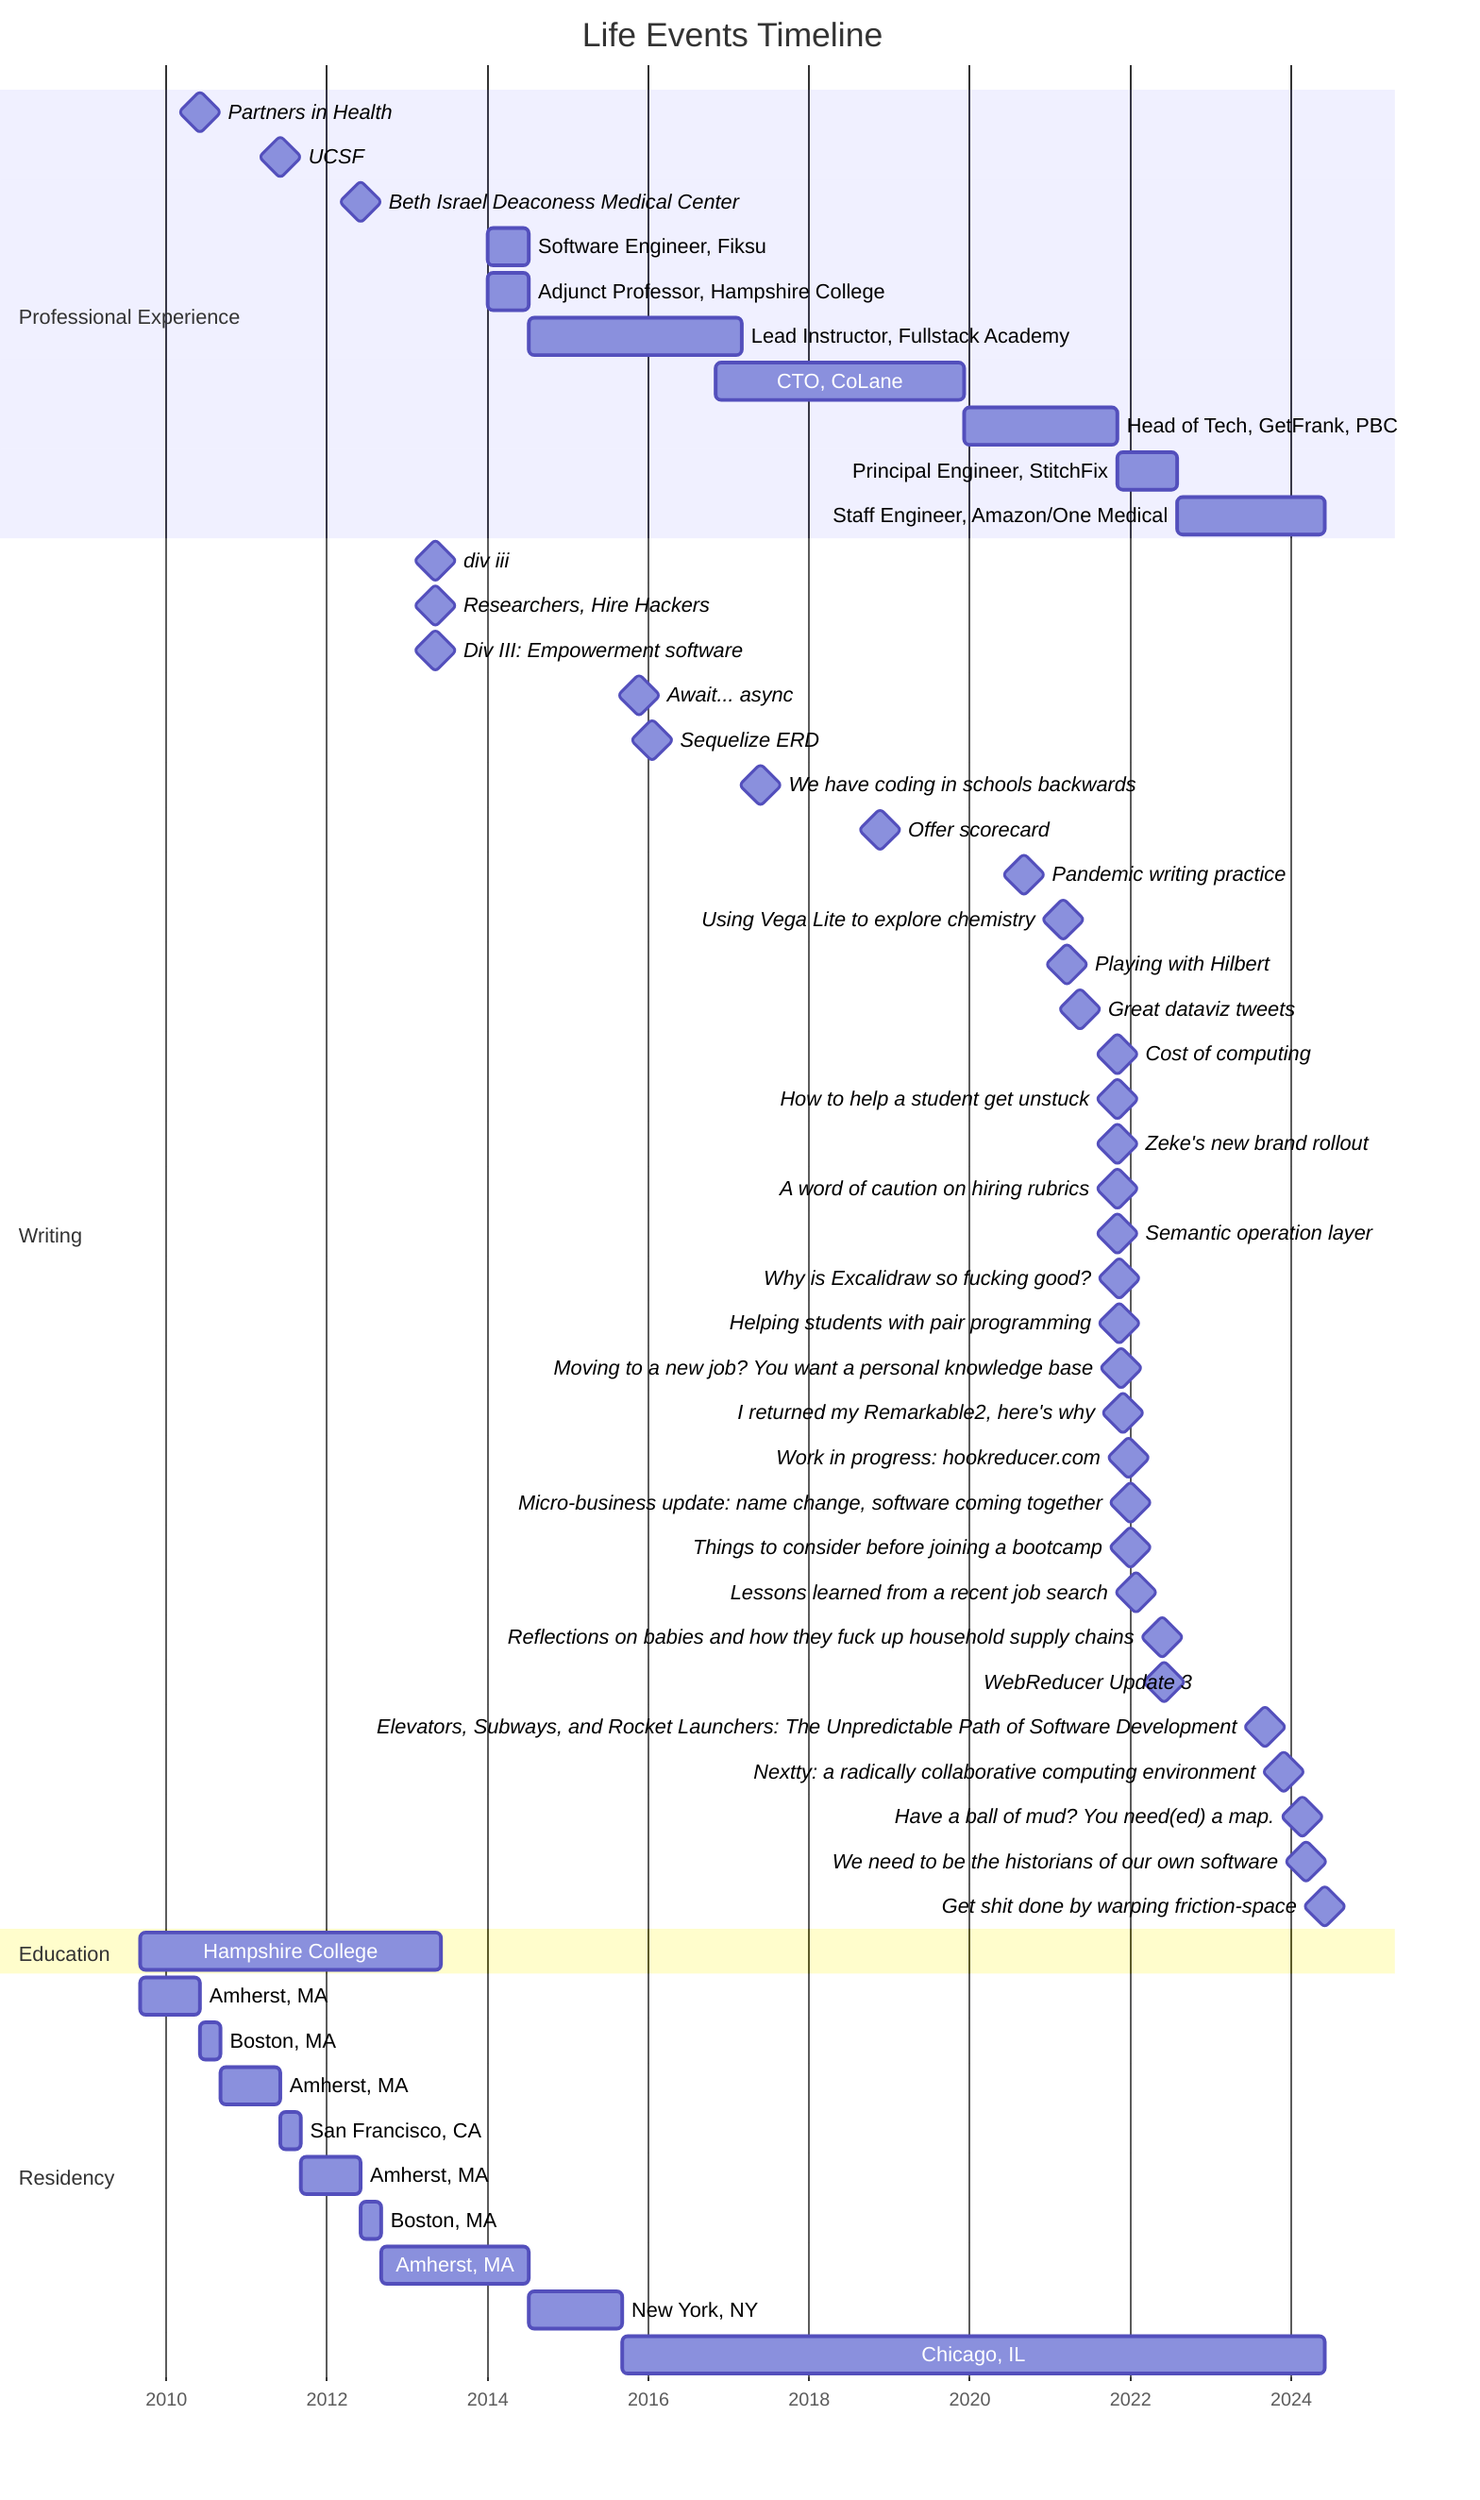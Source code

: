 gantt
    title Life Events Timeline
    todayMarker off
    dateFormat YYYY-MM-DD
    axisFormat %Y

    section Professional Experience
    Partners in Health :milestone, 2010-06-01, 3m
    UCSF :milestone, 2011-06-01, 3m
    Beth Israel Deaconess Medical Center :milestone, 2012-06-01, 3m
    Software Engineer, Fiksu : 2014-01-01, 2014-06-30
    Adjunct Professor, Hampshire College : 2014-01-01, 2014-06-30
    Lead Instructor, Fullstack Academy : 2014-07-01, 2017-02-28
    CTO, CoLane : 2016-11-01, 2019-12-01
    Head of Tech, GetFrank, PBC : 2019-12-01, 2021-10-31
    Principal Engineer, StitchFix : 2021-10-31, 2022-08-01
    Staff Engineer, Amazon/One Medical : 2022-08-01, 2024-05-25
    section Projects
    section Writing
    div iii :milestone, 2013-05-01, 0d
    Researchers, Hire Hackers :milestone, 2013-05-01, 0d
    Div III#58; Empowerment software :milestone, 2013-05-01, 0d
    Await... async :milestone, 2015-11-15, 0d
    Sequelize ERD :milestone, 2016-01-18, 0d
    We have coding in schools backwards :milestone, 2017-05-21, 0d
    Offer scorecard :milestone, 2018-11-15, 0d
    Pandemic writing practice :milestone, 2020-08-29, 0d
    Using Vega Lite to explore chemistry :milestone, 2021-02-28, 0d
    Playing with Hilbert :milestone, 2021-03-13, 0d
    Great dataviz tweets :milestone, 2021-05-15, 0d
    Cost of computing :milestone, 2021-10-29, 0d
    How to help a student get unstuck :milestone, 2021-10-30, 0d
    Zeke's new brand rollout :milestone, 2021-10-31, 0d
    A word of caution on hiring rubrics :milestone, 2021-11-01, 0d
    Semantic operation layer :milestone, 2021-11-02, 0d
    Why is Excalidraw so fucking good? :milestone, 2021-11-04, 0d
    Helping students with pair programming :milestone, 2021-11-05, 0d
    Moving to a new job? You want a personal knowledge base :milestone, 2021-11-13, 0d
    I returned my Remarkable2, here's why :milestone, 2021-11-28, 0d
    Work in progress#58; hookreducer.com :milestone, 2021-12-19, 0d
    Micro-business update#58; name change, software coming together :milestone, 2021-12-25, 0d
    Things to consider before joining a bootcamp :milestone, 2021-12-28, 0d
    Lessons learned from a recent job search :milestone, 2022-01-23, 0d
    Reflections on babies and how they fuck up household supply chains :milestone, 2022-05-18, 0d
    WebReducer Update 3 :milestone, 2022-05-31, 0d
    Elevators, Subways, and Rocket Launchers#58; The Unpredictable Path of Software Development :milestone, 2023-09-04, 0d
    Nextty#58; a radically collaborative computing environment :milestone, 2023-11-27, 0d
    Have a ball of mud? You need(ed) a map. :milestone, 2024-02-18, 0d
    We need to be the historians of our own software :milestone, 2024-03-09, 0d
    Get shit done by warping friction-space :milestone, 2024-05-29, 0d
    section Education
    Hampshire College : 2009-09-01, 2013-05-30
    section Residency
    Amherst, MA : 2009-09-01, 2010-05-30
    Boston, MA : 2010-05-30, 2010-08-31
    Amherst, MA : 2010-09-01, 2011-05-30
    San Francisco, CA : 2011-05-30, 2011-08-31
    Amherst, MA : 2011-09-01, 2012-05-30
    Boston, MA : 2012-05-30, 2012-08-31
    Amherst, MA : 2012-09-01, 2014-06-30
    New York, NY : 2014-06-30, 2015-08-30
    Chicago, IL : 2015-08-30, 2024-05-25